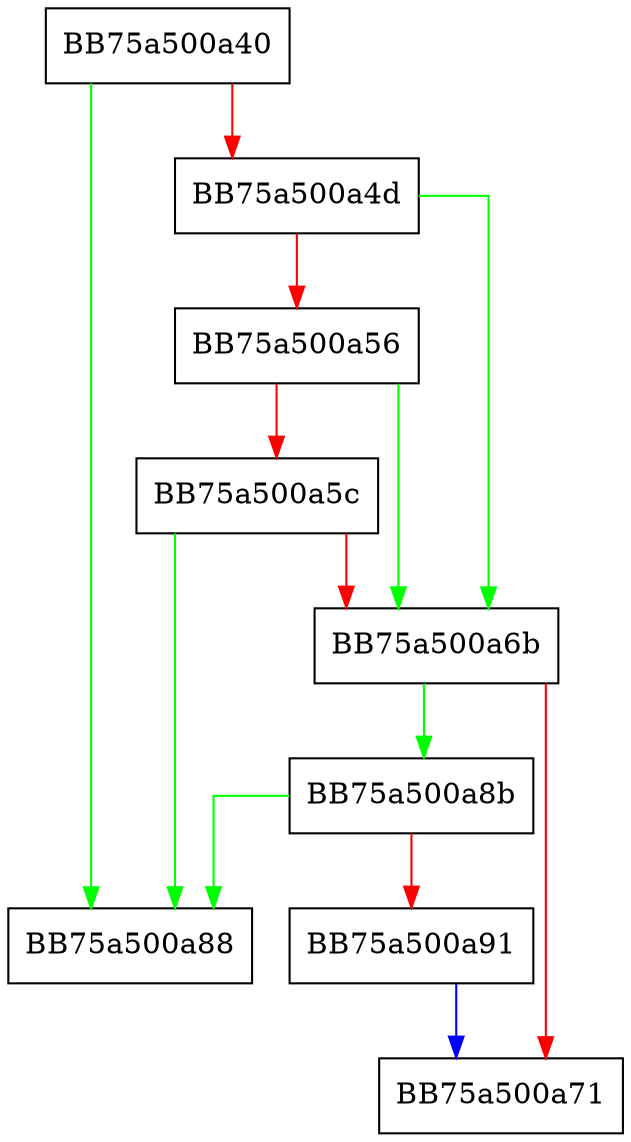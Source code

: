 digraph match_wild {
  node [shape="box"];
  graph [splines=ortho];
  BB75a500a40 -> BB75a500a88 [color="green"];
  BB75a500a40 -> BB75a500a4d [color="red"];
  BB75a500a4d -> BB75a500a6b [color="green"];
  BB75a500a4d -> BB75a500a56 [color="red"];
  BB75a500a56 -> BB75a500a6b [color="green"];
  BB75a500a56 -> BB75a500a5c [color="red"];
  BB75a500a5c -> BB75a500a88 [color="green"];
  BB75a500a5c -> BB75a500a6b [color="red"];
  BB75a500a6b -> BB75a500a8b [color="green"];
  BB75a500a6b -> BB75a500a71 [color="red"];
  BB75a500a8b -> BB75a500a88 [color="green"];
  BB75a500a8b -> BB75a500a91 [color="red"];
  BB75a500a91 -> BB75a500a71 [color="blue"];
}